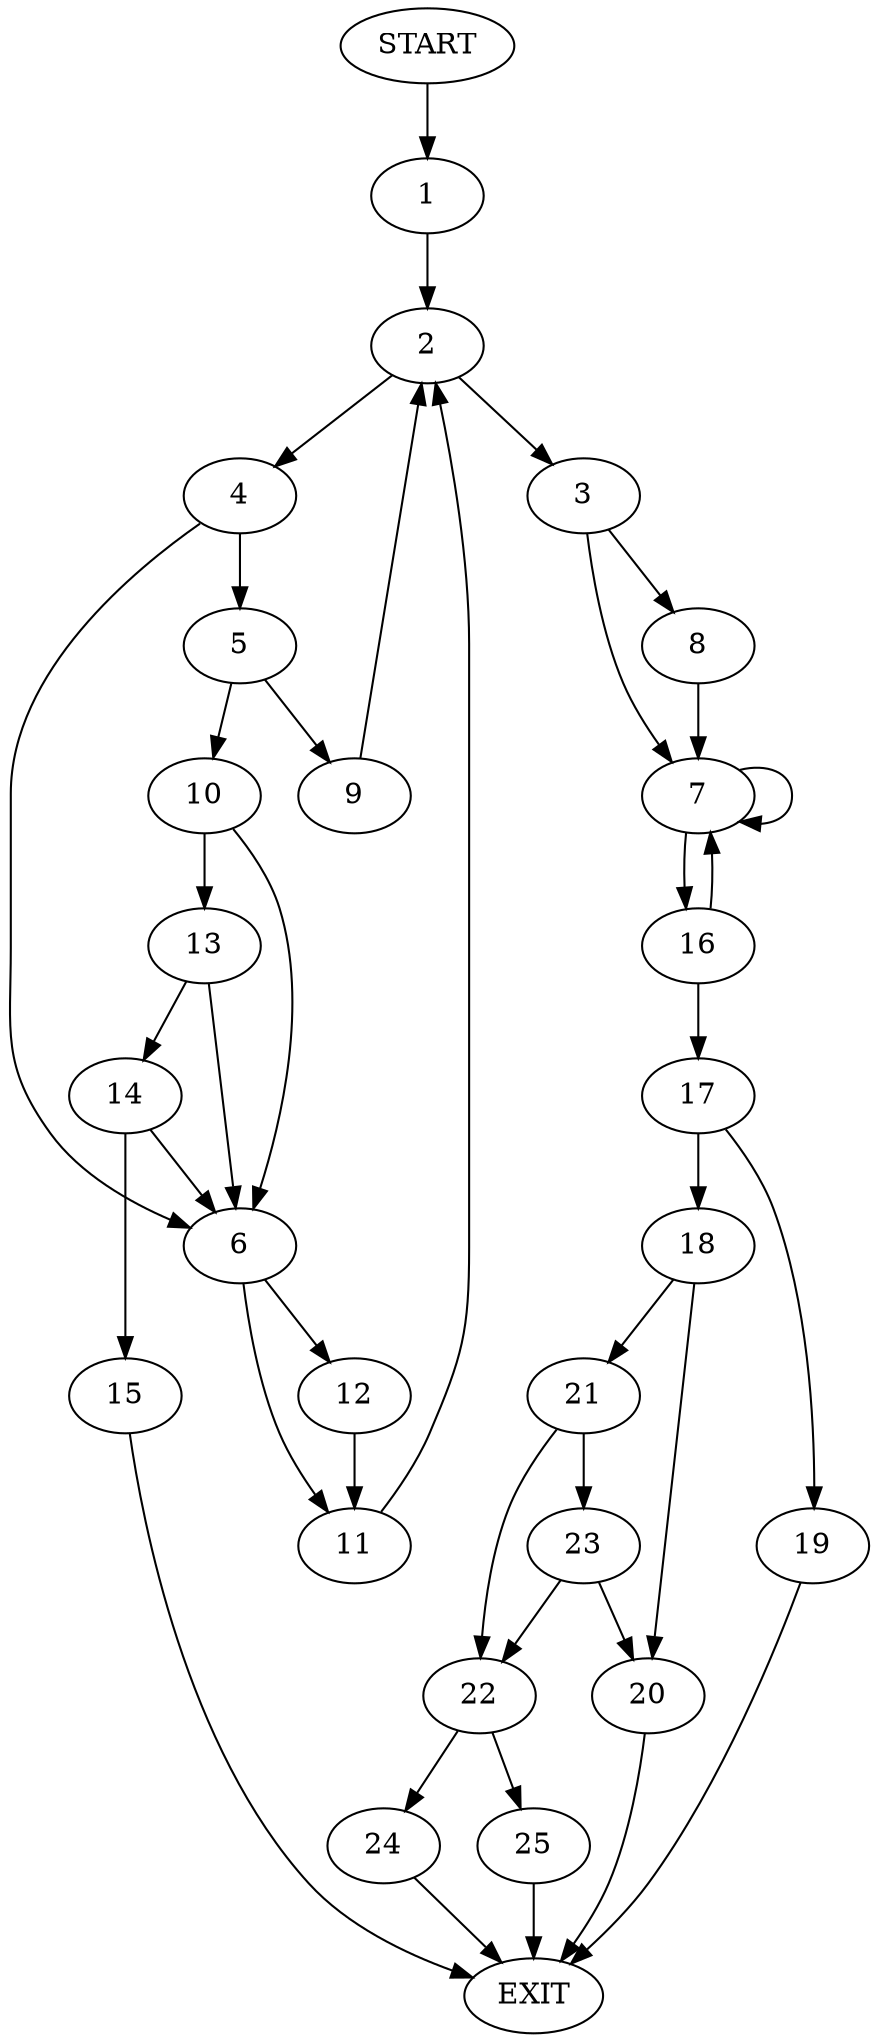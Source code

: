 digraph {
0 [label="START"]
26 [label="EXIT"]
0 -> 1
1 -> 2
2 -> 3
2 -> 4
4 -> 5
4 -> 6
3 -> 7
3 -> 8
5 -> 9
5 -> 10
6 -> 11
6 -> 12
9 -> 2
10 -> 13
10 -> 6
13 -> 14
13 -> 6
14 -> 15
14 -> 6
15 -> 26
12 -> 11
11 -> 2
8 -> 7
7 -> 7
7 -> 16
16 -> 7
16 -> 17
17 -> 18
17 -> 19
19 -> 26
18 -> 20
18 -> 21
21 -> 22
21 -> 23
20 -> 26
23 -> 20
23 -> 22
22 -> 24
22 -> 25
24 -> 26
25 -> 26
}
